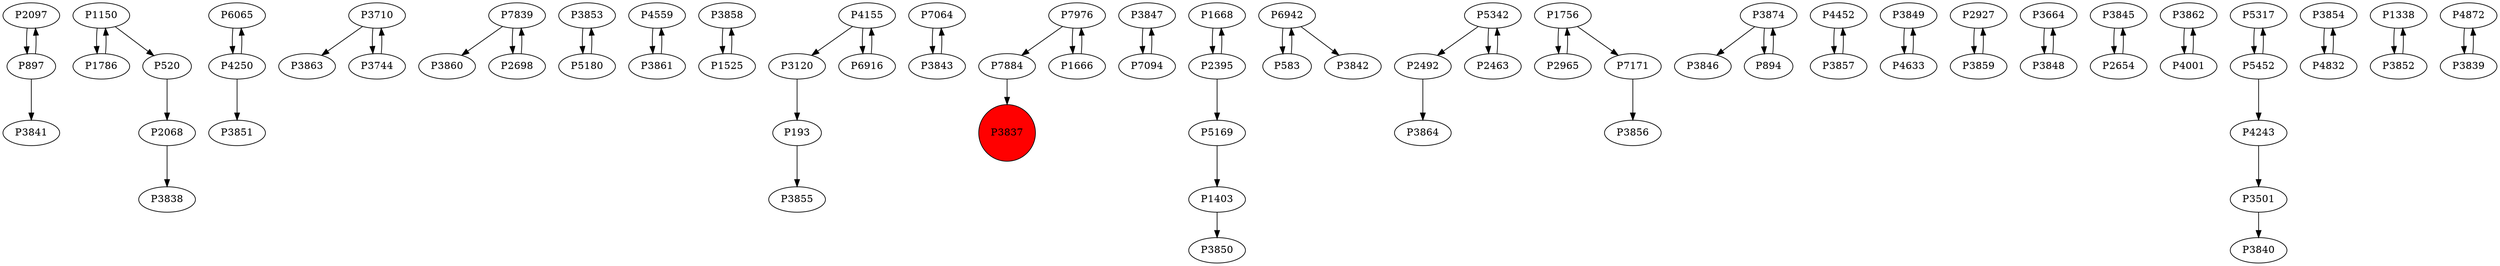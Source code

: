 digraph {
	P2097 -> P897
	P1150 -> P1786
	P6065 -> P4250
	P3710 -> P3863
	P7839 -> P3860
	P3853 -> P5180
	P4559 -> P3861
	P3858 -> P1525
	P897 -> P2097
	P3120 -> P193
	P7064 -> P3843
	P7976 -> P7884
	P1150 -> P520
	P3847 -> P7094
	P1668 -> P2395
	P6942 -> P583
	P5342 -> P2492
	P2068 -> P3838
	P1756 -> P2965
	P2395 -> P5169
	P4250 -> P6065
	P583 -> P6942
	P3874 -> P3846
	P4452 -> P3857
	P2463 -> P5342
	P3849 -> P4633
	P1525 -> P3858
	P2927 -> P3859
	P3664 -> P3848
	P5180 -> P3853
	P2698 -> P7839
	P3845 -> P2654
	P3848 -> P3664
	P2492 -> P3864
	P3862 -> P4001
	P2654 -> P3845
	P4250 -> P3851
	P5317 -> P5452
	P3854 -> P4832
	P1786 -> P1150
	P1403 -> P3850
	P4155 -> P6916
	P7976 -> P1666
	P2965 -> P1756
	P2395 -> P1668
	P3874 -> P894
	P7839 -> P2698
	P7094 -> P3847
	P4832 -> P3854
	P1666 -> P7976
	P7884 -> P3837
	P3859 -> P2927
	P5169 -> P1403
	P1338 -> P3852
	P4872 -> P3839
	P5452 -> P4243
	P5452 -> P5317
	P6942 -> P3842
	P3857 -> P4452
	P3744 -> P3710
	P6916 -> P4155
	P894 -> P3874
	P4155 -> P3120
	P520 -> P2068
	P3839 -> P4872
	P3861 -> P4559
	P897 -> P3841
	P3852 -> P1338
	P4001 -> P3862
	P4633 -> P3849
	P193 -> P3855
	P7171 -> P3856
	P3843 -> P7064
	P3501 -> P3840
	P1756 -> P7171
	P5342 -> P2463
	P3710 -> P3744
	P4243 -> P3501
	P3837 [shape=circle]
	P3837 [style=filled]
	P3837 [fillcolor=red]
}
